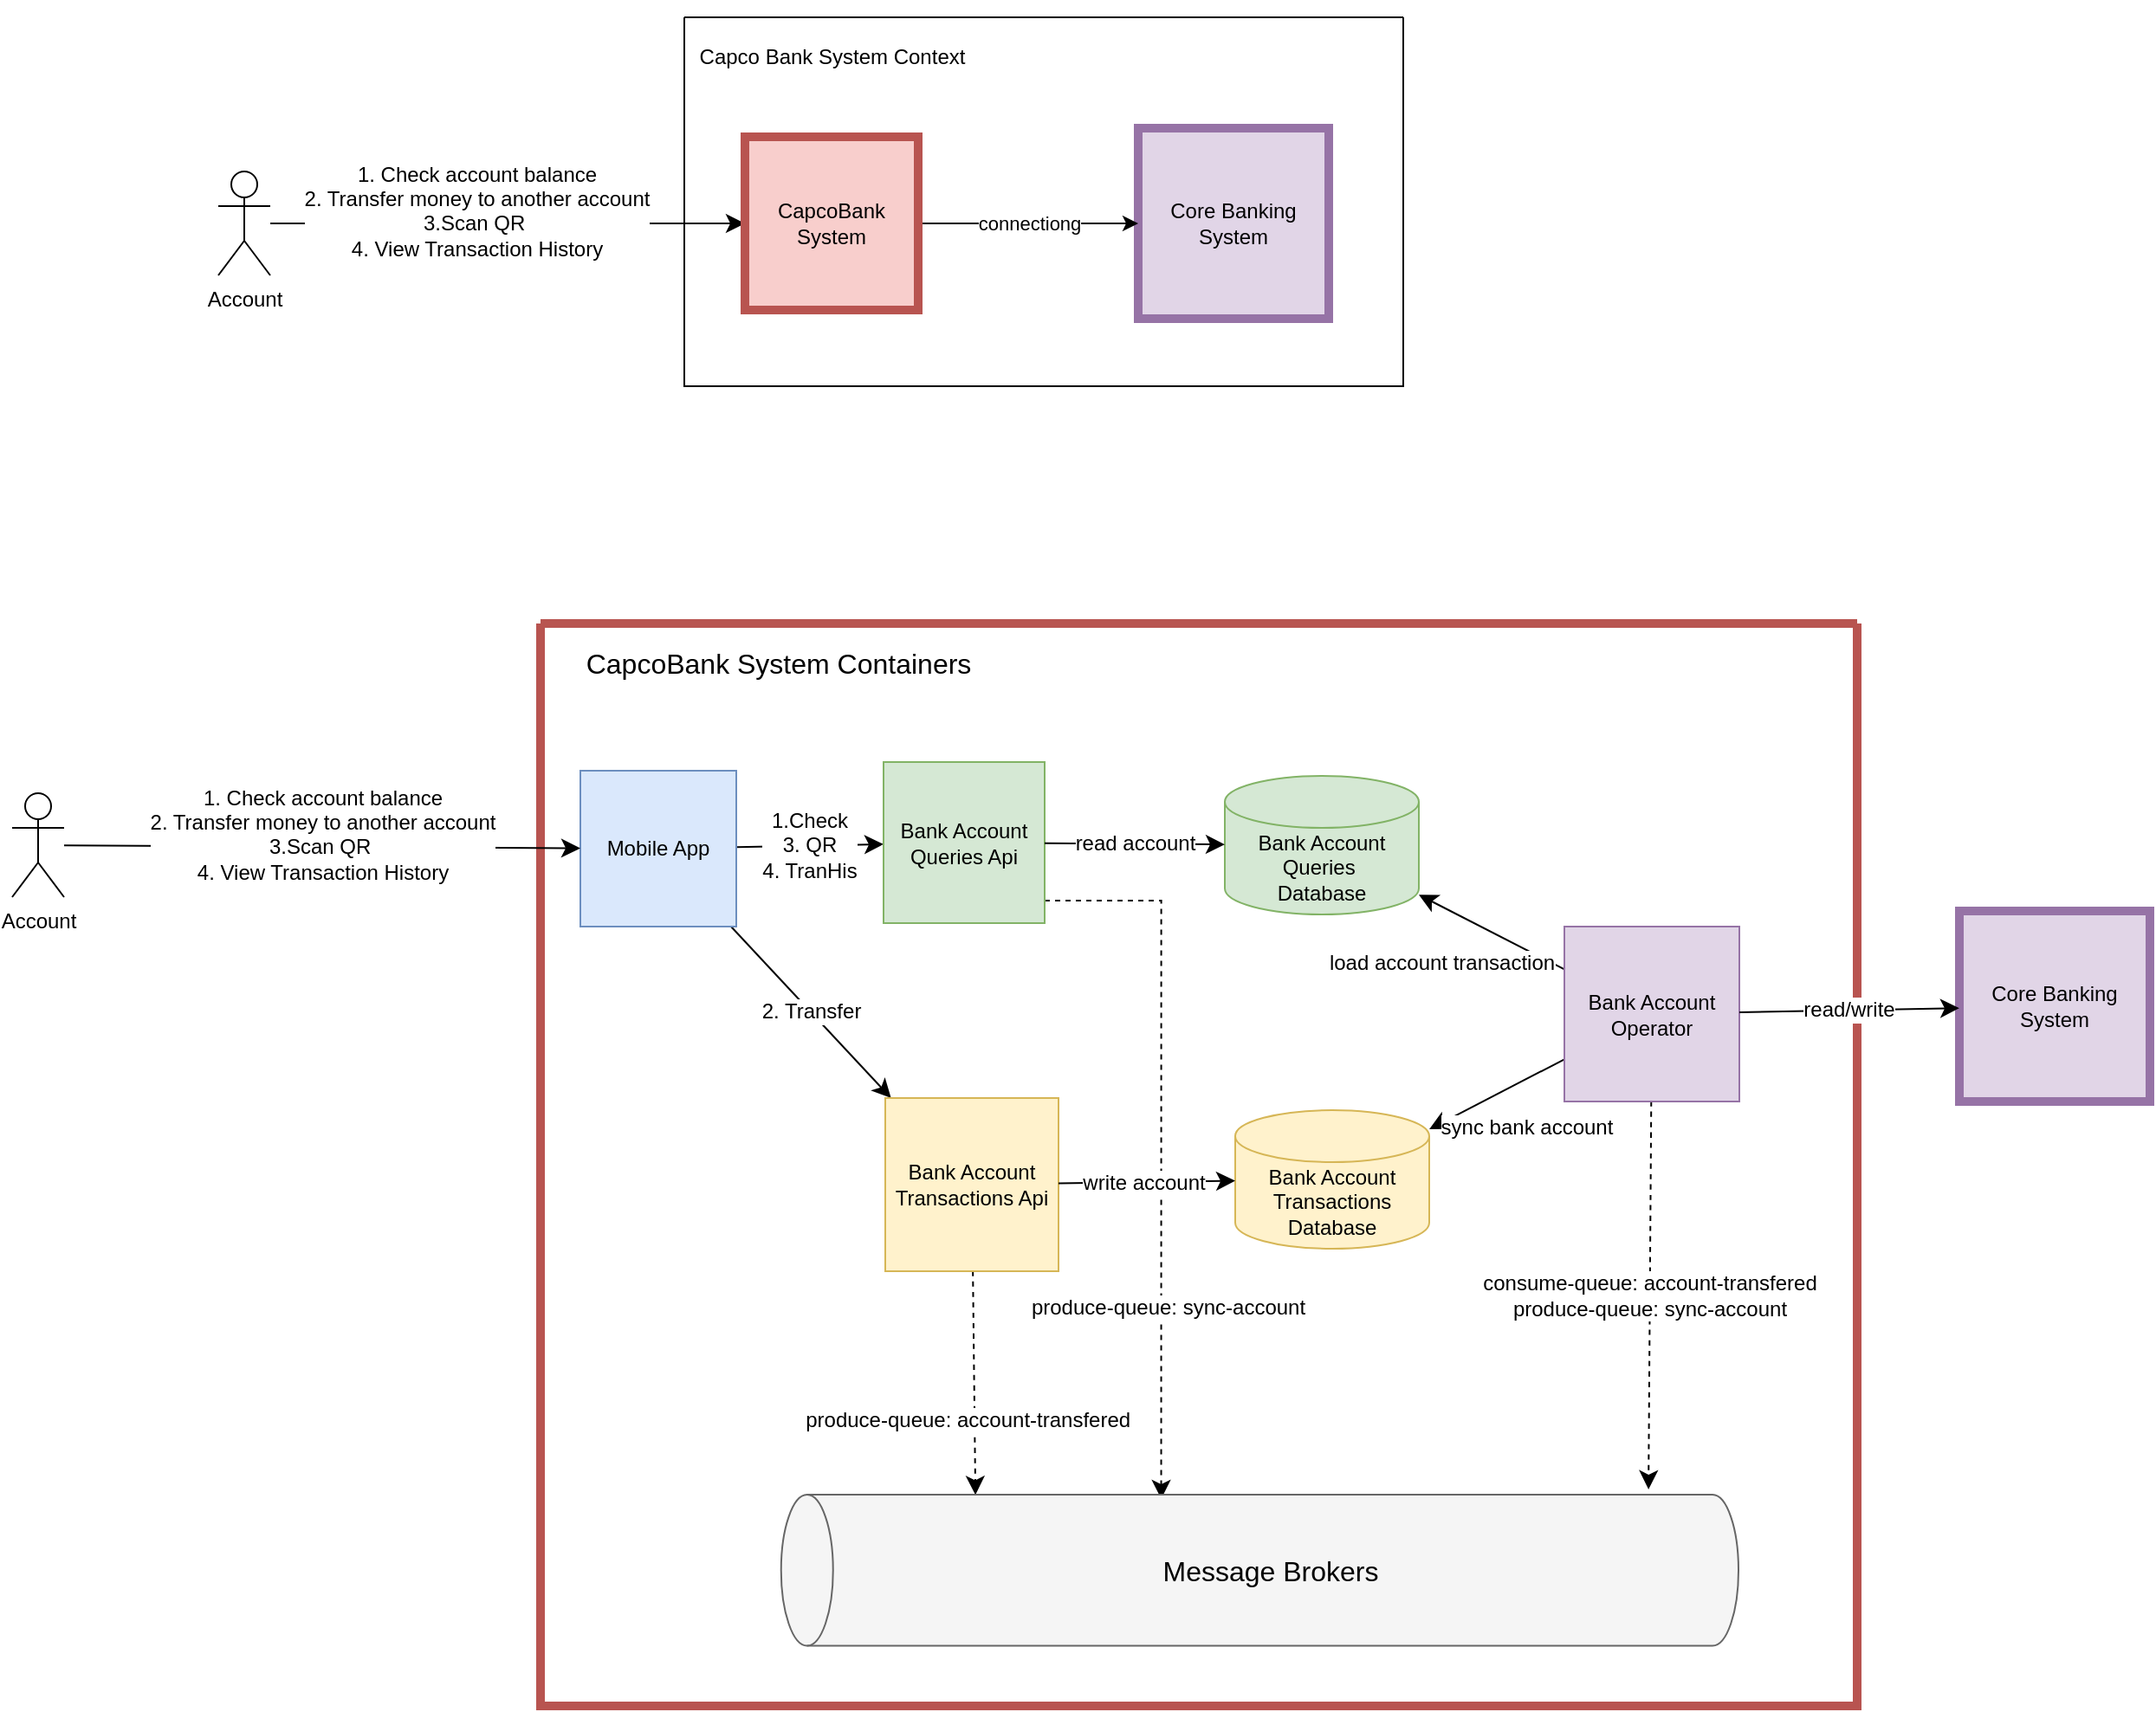 <mxfile version="26.0.16">
  <diagram name="Page-1" id="Qv8gykM19spB9sORM2q8">
    <mxGraphModel dx="2035" dy="1082" grid="0" gridSize="10" guides="1" tooltips="1" connect="1" arrows="1" fold="1" page="0" pageScale="1" pageWidth="827" pageHeight="1169" math="0" shadow="0">
      <root>
        <mxCell id="0" />
        <mxCell id="1" parent="0" />
        <mxCell id="58TWu8AOUMXrwjDCKBES-9" style="edgeStyle=none;curved=1;rounded=0;orthogonalLoop=1;jettySize=auto;html=1;fontSize=12;startSize=8;endSize=8;" edge="1" parent="1" source="58TWu8AOUMXrwjDCKBES-2" target="58TWu8AOUMXrwjDCKBES-8">
          <mxGeometry relative="1" as="geometry" />
        </mxCell>
        <mxCell id="58TWu8AOUMXrwjDCKBES-48" value="1. Check account balance&lt;div&gt;2. Transfer money to another account&lt;/div&gt;&lt;div&gt;3.Scan QR&amp;nbsp;&lt;/div&gt;&lt;div&gt;4.&amp;nbsp;View Transaction History&lt;/div&gt;&lt;div&gt;&lt;br&gt;&lt;/div&gt;" style="edgeLabel;html=1;align=center;verticalAlign=middle;resizable=0;points=[];fontSize=12;" vertex="1" connectable="0" parent="58TWu8AOUMXrwjDCKBES-9">
          <mxGeometry x="-0.13" relative="1" as="geometry">
            <mxPoint as="offset" />
          </mxGeometry>
        </mxCell>
        <mxCell id="58TWu8AOUMXrwjDCKBES-2" value="Account" style="shape=umlActor;verticalLabelPosition=bottom;verticalAlign=top;html=1;outlineConnect=0;" vertex="1" parent="1">
          <mxGeometry x="-584" y="-300" width="30" height="60" as="geometry" />
        </mxCell>
        <mxCell id="58TWu8AOUMXrwjDCKBES-3" value="" style="swimlane;startSize=0;" vertex="1" parent="1">
          <mxGeometry x="-315" y="-389" width="415" height="213" as="geometry">
            <mxRectangle x="240" y="170" width="50" height="40" as="alternateBounds" />
          </mxGeometry>
        </mxCell>
        <mxCell id="58TWu8AOUMXrwjDCKBES-4" value="Capco Bank System Context" style="text;html=1;align=center;verticalAlign=middle;resizable=0;points=[];autosize=1;strokeColor=none;fillColor=none;" vertex="1" parent="58TWu8AOUMXrwjDCKBES-3">
          <mxGeometry y="8" width="170" height="30" as="geometry" />
        </mxCell>
        <mxCell id="58TWu8AOUMXrwjDCKBES-5" value="Core Banking System" style="whiteSpace=wrap;html=1;aspect=fixed;fillColor=#e1d5e7;strokeColor=#9673a6;strokeWidth=5;" vertex="1" parent="58TWu8AOUMXrwjDCKBES-3">
          <mxGeometry x="262" y="64" width="110" height="110" as="geometry" />
        </mxCell>
        <mxCell id="58TWu8AOUMXrwjDCKBES-6" style="edgeStyle=orthogonalEdgeStyle;rounded=0;orthogonalLoop=1;jettySize=auto;html=1;" edge="1" parent="58TWu8AOUMXrwjDCKBES-3" source="58TWu8AOUMXrwjDCKBES-8" target="58TWu8AOUMXrwjDCKBES-5">
          <mxGeometry relative="1" as="geometry" />
        </mxCell>
        <mxCell id="58TWu8AOUMXrwjDCKBES-7" value="connectiong" style="edgeLabel;html=1;align=center;verticalAlign=middle;resizable=0;points=[];" vertex="1" connectable="0" parent="58TWu8AOUMXrwjDCKBES-6">
          <mxGeometry x="0.283" relative="1" as="geometry">
            <mxPoint x="-18" as="offset" />
          </mxGeometry>
        </mxCell>
        <mxCell id="58TWu8AOUMXrwjDCKBES-8" value="CapcoBank System" style="whiteSpace=wrap;html=1;aspect=fixed;fillColor=#f8cecc;strokeColor=#b85450;strokeWidth=5;" vertex="1" parent="58TWu8AOUMXrwjDCKBES-3">
          <mxGeometry x="35" y="69" width="100" height="100" as="geometry" />
        </mxCell>
        <mxCell id="58TWu8AOUMXrwjDCKBES-16" value="" style="swimlane;startSize=0;fillColor=#f8cecc;strokeColor=#b85450;strokeWidth=5;gradientColor=none;swimlaneFillColor=none;" vertex="1" parent="1">
          <mxGeometry x="-398" y="-39" width="760" height="625" as="geometry" />
        </mxCell>
        <mxCell id="58TWu8AOUMXrwjDCKBES-17" value="CapcoBank System Containers" style="text;html=1;align=center;verticalAlign=middle;resizable=0;points=[];autosize=1;strokeColor=none;fillColor=none;fontSize=16;" vertex="1" parent="58TWu8AOUMXrwjDCKBES-16">
          <mxGeometry x="18" y="7" width="237" height="31" as="geometry" />
        </mxCell>
        <mxCell id="58TWu8AOUMXrwjDCKBES-24" value="1.Check&lt;div&gt;3. QR&lt;/div&gt;&lt;div&gt;4. TranHis&lt;/div&gt;" style="edgeStyle=none;curved=1;rounded=0;orthogonalLoop=1;jettySize=auto;html=1;fontSize=12;startSize=8;endSize=8;" edge="1" parent="58TWu8AOUMXrwjDCKBES-16" source="58TWu8AOUMXrwjDCKBES-20" target="58TWu8AOUMXrwjDCKBES-21">
          <mxGeometry relative="1" as="geometry" />
        </mxCell>
        <mxCell id="58TWu8AOUMXrwjDCKBES-30" value="2. Transfer" style="edgeStyle=none;curved=1;rounded=0;orthogonalLoop=1;jettySize=auto;html=1;fontSize=12;startSize=8;endSize=8;" edge="1" parent="58TWu8AOUMXrwjDCKBES-16" source="58TWu8AOUMXrwjDCKBES-20" target="58TWu8AOUMXrwjDCKBES-25">
          <mxGeometry relative="1" as="geometry" />
        </mxCell>
        <mxCell id="58TWu8AOUMXrwjDCKBES-20" value="Mobile App" style="whiteSpace=wrap;html=1;aspect=fixed;fillColor=#dae8fc;strokeColor=#6c8ebf;" vertex="1" parent="58TWu8AOUMXrwjDCKBES-16">
          <mxGeometry x="23" y="85" width="90" height="90" as="geometry" />
        </mxCell>
        <mxCell id="58TWu8AOUMXrwjDCKBES-57" style="edgeStyle=orthogonalEdgeStyle;rounded=0;orthogonalLoop=1;jettySize=auto;html=1;fontSize=12;startSize=8;endSize=8;entryX=0.972;entryY=0.397;entryDx=0;entryDy=0;entryPerimeter=0;dashed=1;" edge="1" parent="58TWu8AOUMXrwjDCKBES-16" source="58TWu8AOUMXrwjDCKBES-21" target="58TWu8AOUMXrwjDCKBES-36">
          <mxGeometry relative="1" as="geometry">
            <Array as="points">
              <mxPoint x="358" y="160" />
            </Array>
          </mxGeometry>
        </mxCell>
        <mxCell id="58TWu8AOUMXrwjDCKBES-58" value="produce-queue: sync-account" style="edgeLabel;html=1;align=center;verticalAlign=middle;resizable=0;points=[];fontSize=12;" vertex="1" connectable="0" parent="58TWu8AOUMXrwjDCKBES-57">
          <mxGeometry x="0.465" y="3" relative="1" as="geometry">
            <mxPoint as="offset" />
          </mxGeometry>
        </mxCell>
        <mxCell id="58TWu8AOUMXrwjDCKBES-21" value="Bank Account Queries Api" style="whiteSpace=wrap;html=1;aspect=fixed;fillColor=#d5e8d4;strokeColor=#82b366;" vertex="1" parent="58TWu8AOUMXrwjDCKBES-16">
          <mxGeometry x="198" y="80" width="93" height="93" as="geometry" />
        </mxCell>
        <mxCell id="58TWu8AOUMXrwjDCKBES-38" style="edgeStyle=none;curved=1;rounded=0;orthogonalLoop=1;jettySize=auto;html=1;fontSize=12;startSize=8;endSize=8;dashed=1;entryX=0.998;entryY=0.203;entryDx=0;entryDy=0;entryPerimeter=0;" edge="1" parent="58TWu8AOUMXrwjDCKBES-16" source="58TWu8AOUMXrwjDCKBES-25" target="58TWu8AOUMXrwjDCKBES-36">
          <mxGeometry relative="1" as="geometry" />
        </mxCell>
        <mxCell id="58TWu8AOUMXrwjDCKBES-39" value="produce-queue: account-transfered&amp;nbsp;" style="edgeLabel;html=1;align=center;verticalAlign=middle;resizable=0;points=[];fontSize=12;" vertex="1" connectable="0" parent="58TWu8AOUMXrwjDCKBES-38">
          <mxGeometry x="0.328" y="-3" relative="1" as="geometry">
            <mxPoint as="offset" />
          </mxGeometry>
        </mxCell>
        <mxCell id="58TWu8AOUMXrwjDCKBES-25" value="Bank Account Transactions Api" style="whiteSpace=wrap;html=1;aspect=fixed;fillColor=#fff2cc;strokeColor=#d6b656;" vertex="1" parent="58TWu8AOUMXrwjDCKBES-16">
          <mxGeometry x="199" y="274" width="100" height="100" as="geometry" />
        </mxCell>
        <mxCell id="58TWu8AOUMXrwjDCKBES-31" value="Bank Account Queries&amp;nbsp;&lt;div&gt;Database&lt;/div&gt;" style="shape=cylinder3;whiteSpace=wrap;html=1;boundedLbl=1;backgroundOutline=1;size=15;fillColor=#d5e8d4;strokeColor=#82b366;" vertex="1" parent="58TWu8AOUMXrwjDCKBES-16">
          <mxGeometry x="395" y="88" width="112" height="80" as="geometry" />
        </mxCell>
        <mxCell id="58TWu8AOUMXrwjDCKBES-23" value="read account" style="edgeStyle=none;curved=1;rounded=0;orthogonalLoop=1;jettySize=auto;html=1;fontSize=12;startSize=8;endSize=8;" edge="1" parent="58TWu8AOUMXrwjDCKBES-16" source="58TWu8AOUMXrwjDCKBES-21" target="58TWu8AOUMXrwjDCKBES-31">
          <mxGeometry relative="1" as="geometry" />
        </mxCell>
        <mxCell id="58TWu8AOUMXrwjDCKBES-32" value="Bank Account Transactions Database" style="shape=cylinder3;whiteSpace=wrap;html=1;boundedLbl=1;backgroundOutline=1;size=15;fillColor=#fff2cc;strokeColor=#d6b656;" vertex="1" parent="58TWu8AOUMXrwjDCKBES-16">
          <mxGeometry x="401" y="281" width="112" height="80" as="geometry" />
        </mxCell>
        <mxCell id="58TWu8AOUMXrwjDCKBES-26" style="edgeStyle=none;curved=1;rounded=0;orthogonalLoop=1;jettySize=auto;html=1;fontSize=12;startSize=8;endSize=8;" edge="1" parent="58TWu8AOUMXrwjDCKBES-16" source="58TWu8AOUMXrwjDCKBES-25" target="58TWu8AOUMXrwjDCKBES-32">
          <mxGeometry relative="1" as="geometry" />
        </mxCell>
        <mxCell id="58TWu8AOUMXrwjDCKBES-27" value="write account" style="edgeLabel;html=1;align=center;verticalAlign=middle;resizable=0;points=[];fontSize=12;" vertex="1" connectable="0" parent="58TWu8AOUMXrwjDCKBES-26">
          <mxGeometry x="-0.038" relative="1" as="geometry">
            <mxPoint as="offset" />
          </mxGeometry>
        </mxCell>
        <mxCell id="58TWu8AOUMXrwjDCKBES-42" value="consume-queue: account-transfered&lt;div&gt;produce-queue: sync-account&lt;/div&gt;" style="edgeStyle=none;curved=1;rounded=0;orthogonalLoop=1;jettySize=auto;html=1;fontSize=12;startSize=8;endSize=8;dashed=1;entryX=1.035;entryY=0.906;entryDx=0;entryDy=0;entryPerimeter=0;" edge="1" parent="58TWu8AOUMXrwjDCKBES-16" source="58TWu8AOUMXrwjDCKBES-33" target="58TWu8AOUMXrwjDCKBES-36">
          <mxGeometry relative="1" as="geometry" />
        </mxCell>
        <mxCell id="58TWu8AOUMXrwjDCKBES-43" value="load account transaction" style="edgeStyle=none;curved=1;rounded=0;orthogonalLoop=1;jettySize=auto;html=1;fontSize=12;startSize=8;endSize=8;" edge="1" parent="58TWu8AOUMXrwjDCKBES-16" source="58TWu8AOUMXrwjDCKBES-33" target="58TWu8AOUMXrwjDCKBES-31">
          <mxGeometry x="0.375" y="29" relative="1" as="geometry">
            <mxPoint as="offset" />
          </mxGeometry>
        </mxCell>
        <mxCell id="58TWu8AOUMXrwjDCKBES-45" value="sync bank account" style="edgeStyle=none;curved=1;rounded=0;orthogonalLoop=1;jettySize=auto;html=1;fontSize=12;startSize=8;endSize=8;" edge="1" parent="58TWu8AOUMXrwjDCKBES-16" source="58TWu8AOUMXrwjDCKBES-33" target="58TWu8AOUMXrwjDCKBES-32">
          <mxGeometry x="-0.143" y="25" relative="1" as="geometry">
            <mxPoint as="offset" />
          </mxGeometry>
        </mxCell>
        <mxCell id="58TWu8AOUMXrwjDCKBES-33" value="Bank Account Operator" style="whiteSpace=wrap;html=1;aspect=fixed;fillColor=#e1d5e7;strokeColor=#9673a6;" vertex="1" parent="58TWu8AOUMXrwjDCKBES-16">
          <mxGeometry x="591" y="175" width="101" height="101" as="geometry" />
        </mxCell>
        <mxCell id="58TWu8AOUMXrwjDCKBES-36" value="" style="shape=cylinder3;whiteSpace=wrap;html=1;boundedLbl=1;backgroundOutline=1;size=15;rotation=-90;fillColor=#f5f5f5;fontColor=#333333;strokeColor=#666666;" vertex="1" parent="58TWu8AOUMXrwjDCKBES-16">
          <mxGeometry x="371.56" y="270.32" width="87.25" height="552.63" as="geometry" />
        </mxCell>
        <mxCell id="58TWu8AOUMXrwjDCKBES-37" value="Message Brokers" style="text;html=1;align=center;verticalAlign=middle;resizable=0;points=[];autosize=1;strokeColor=none;fillColor=none;fontSize=16;" vertex="1" parent="58TWu8AOUMXrwjDCKBES-16">
          <mxGeometry x="351" y="531.13" width="140" height="31" as="geometry" />
        </mxCell>
        <mxCell id="58TWu8AOUMXrwjDCKBES-22" value="Core Banking System" style="whiteSpace=wrap;html=1;aspect=fixed;fillColor=#e1d5e7;strokeColor=#9673a6;strokeWidth=5;" vertex="1" parent="1">
          <mxGeometry x="421" y="127" width="110" height="110" as="geometry" />
        </mxCell>
        <mxCell id="58TWu8AOUMXrwjDCKBES-29" value="1. Check account balance&lt;div&gt;2. Transfer money to another account&lt;/div&gt;&lt;div&gt;3.Scan QR&amp;nbsp;&lt;/div&gt;&lt;div&gt;4.&amp;nbsp;View Transaction History&lt;/div&gt;&lt;div&gt;&lt;br&gt;&lt;/div&gt;" style="edgeStyle=none;curved=1;rounded=0;orthogonalLoop=1;jettySize=auto;html=1;fontSize=12;startSize=8;endSize=8;" edge="1" parent="1" source="58TWu8AOUMXrwjDCKBES-28" target="58TWu8AOUMXrwjDCKBES-20">
          <mxGeometry x="0.004" relative="1" as="geometry">
            <mxPoint as="offset" />
          </mxGeometry>
        </mxCell>
        <mxCell id="58TWu8AOUMXrwjDCKBES-28" value="Account" style="shape=umlActor;verticalLabelPosition=bottom;verticalAlign=top;html=1;outlineConnect=0;" vertex="1" parent="1">
          <mxGeometry x="-703" y="59" width="30" height="60" as="geometry" />
        </mxCell>
        <mxCell id="58TWu8AOUMXrwjDCKBES-35" value="read/write" style="edgeStyle=none;curved=1;rounded=0;orthogonalLoop=1;jettySize=auto;html=1;fontSize=12;startSize=8;endSize=8;" edge="1" parent="1" source="58TWu8AOUMXrwjDCKBES-33" target="58TWu8AOUMXrwjDCKBES-22">
          <mxGeometry relative="1" as="geometry" />
        </mxCell>
        <mxCell id="58TWu8AOUMXrwjDCKBES-47" style="edgeStyle=none;curved=1;rounded=0;orthogonalLoop=1;jettySize=auto;html=1;entryX=0.5;entryY=0;entryDx=0;entryDy=0;fontSize=12;startSize=8;endSize=8;" edge="1" parent="1" source="58TWu8AOUMXrwjDCKBES-3" target="58TWu8AOUMXrwjDCKBES-3">
          <mxGeometry relative="1" as="geometry" />
        </mxCell>
      </root>
    </mxGraphModel>
  </diagram>
</mxfile>

